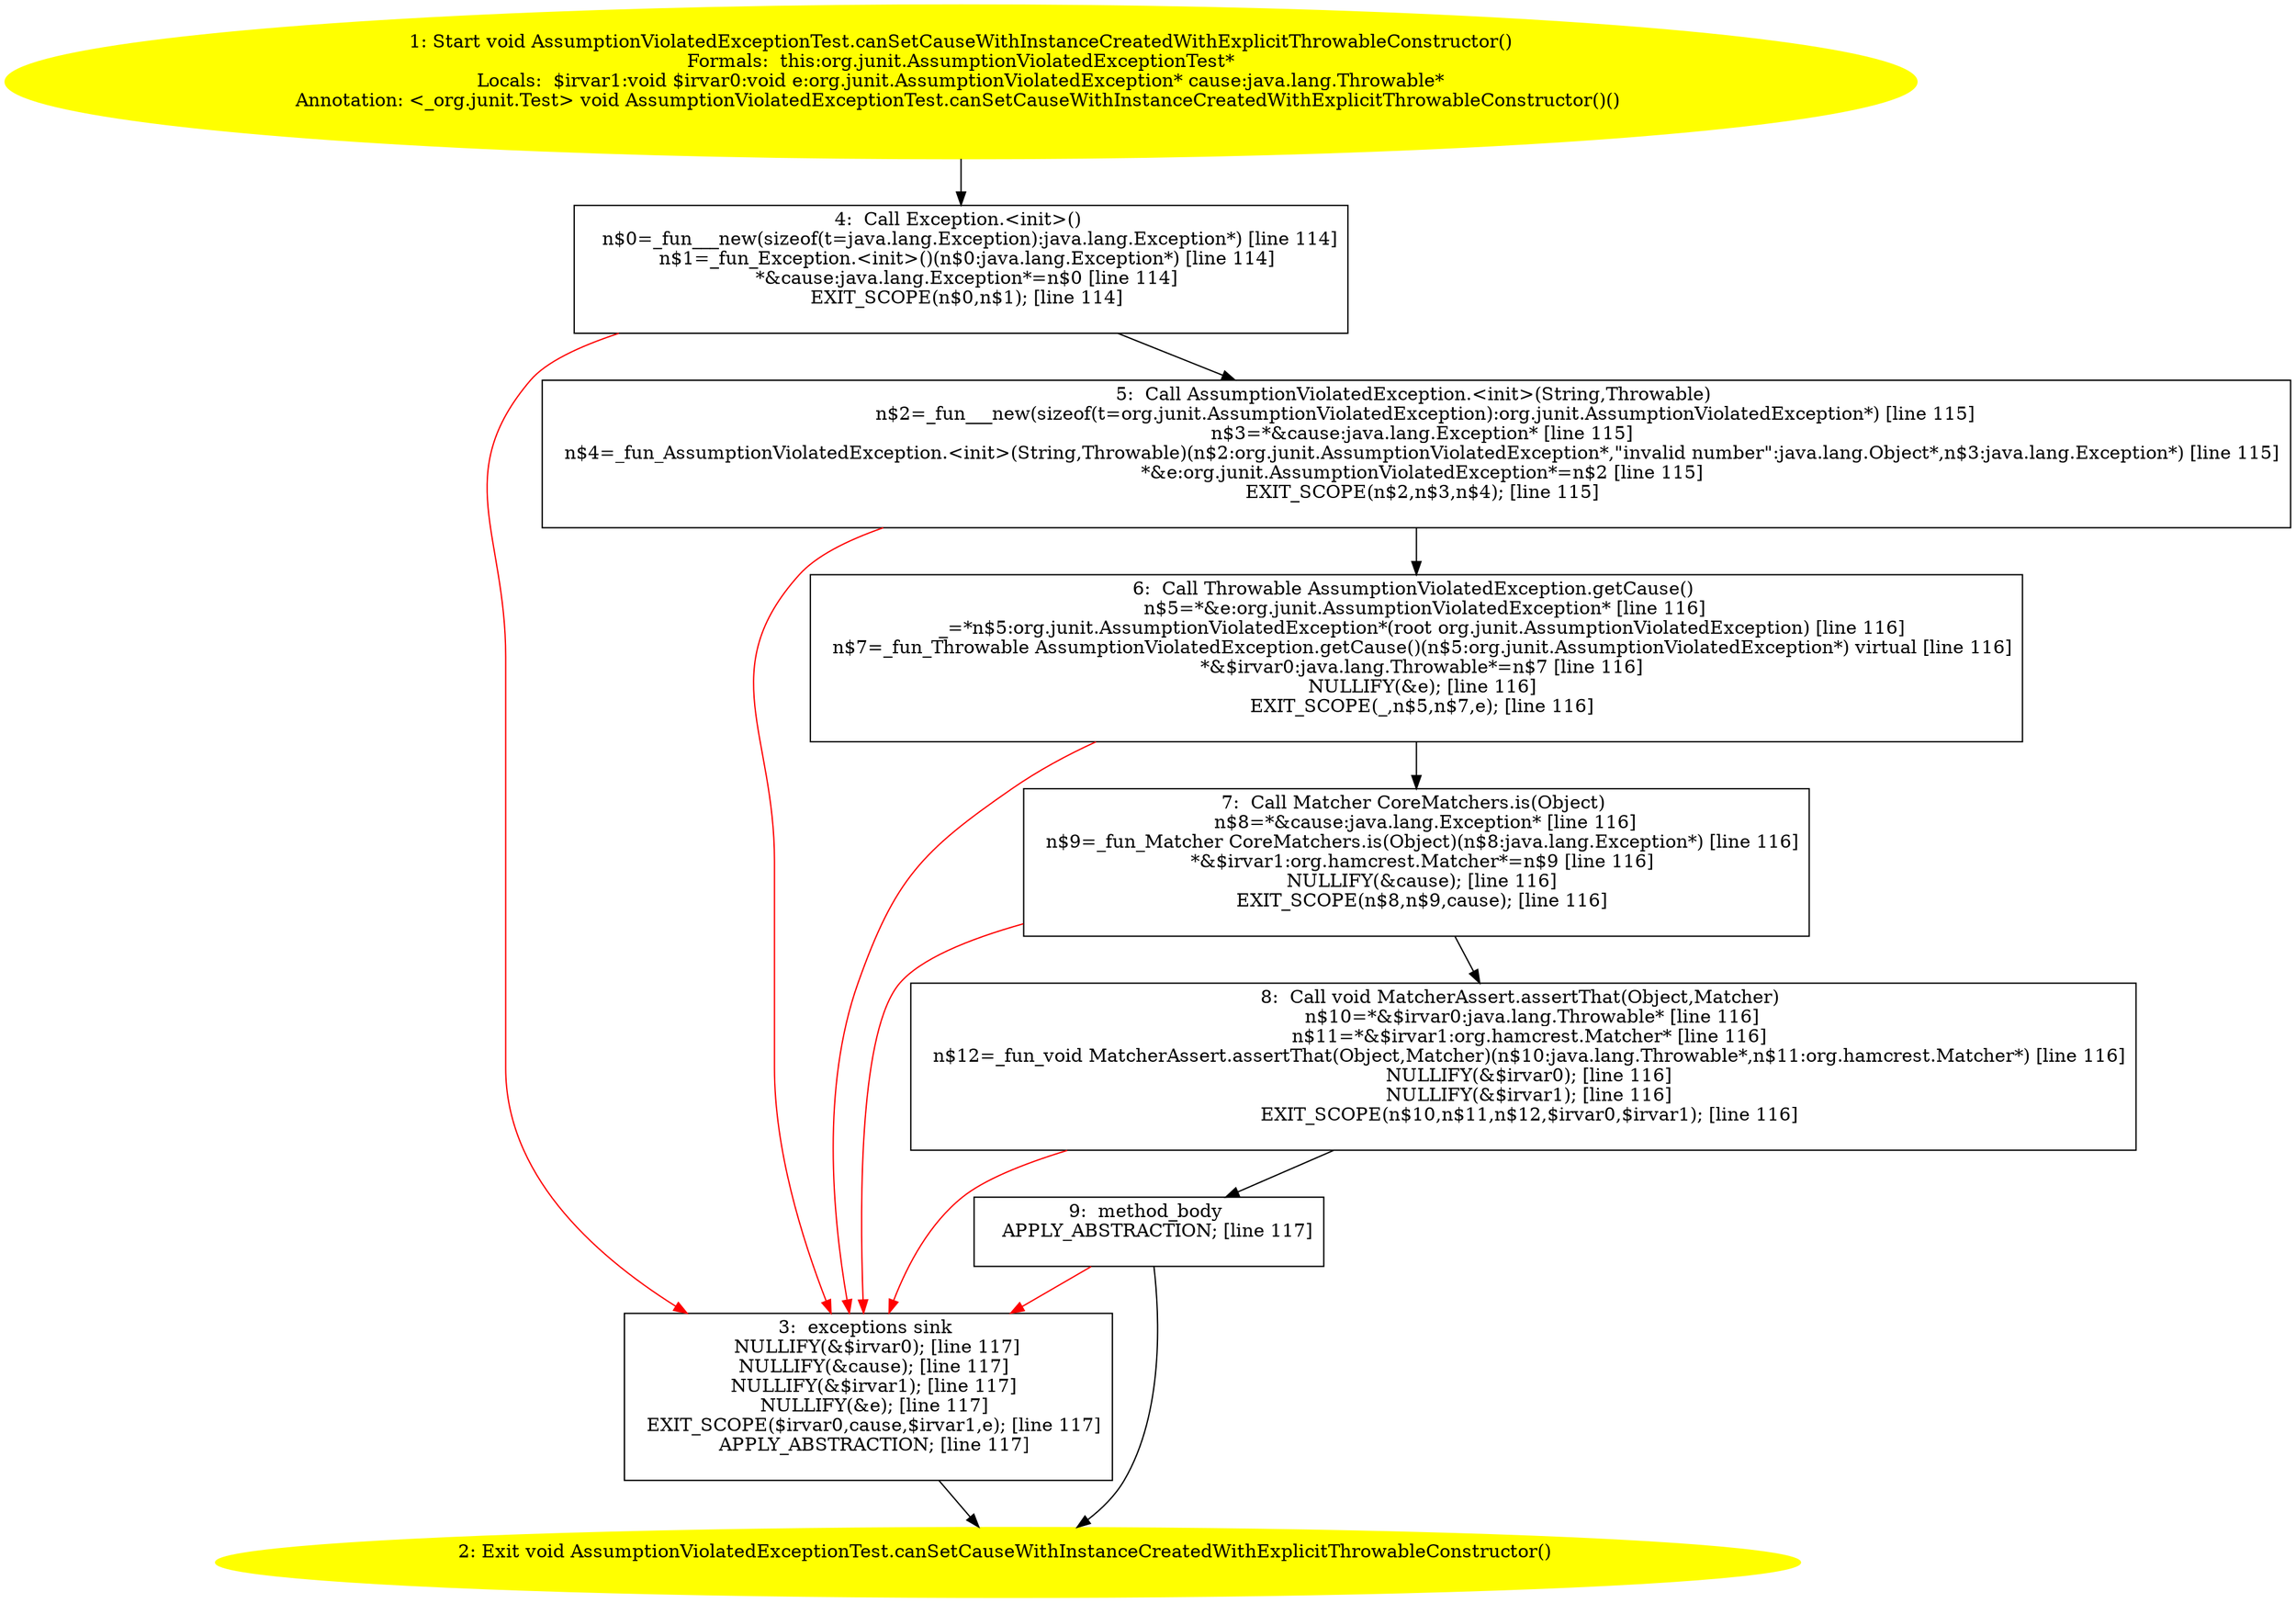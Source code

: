 /* @generated */
digraph cfg {
"org.junit.AssumptionViolatedExceptionTest.canSetCauseWithInstanceCreatedWithExplicitThrowableConstru.194dc1bd6da80a5e81c032a2f4a00578_1" [label="1: Start void AssumptionViolatedExceptionTest.canSetCauseWithInstanceCreatedWithExplicitThrowableConstructor()\nFormals:  this:org.junit.AssumptionViolatedExceptionTest*\nLocals:  $irvar1:void $irvar0:void e:org.junit.AssumptionViolatedException* cause:java.lang.Throwable*\nAnnotation: <_org.junit.Test> void AssumptionViolatedExceptionTest.canSetCauseWithInstanceCreatedWithExplicitThrowableConstructor()() \n  " color=yellow style=filled]
	

	 "org.junit.AssumptionViolatedExceptionTest.canSetCauseWithInstanceCreatedWithExplicitThrowableConstru.194dc1bd6da80a5e81c032a2f4a00578_1" -> "org.junit.AssumptionViolatedExceptionTest.canSetCauseWithInstanceCreatedWithExplicitThrowableConstru.194dc1bd6da80a5e81c032a2f4a00578_4" ;
"org.junit.AssumptionViolatedExceptionTest.canSetCauseWithInstanceCreatedWithExplicitThrowableConstru.194dc1bd6da80a5e81c032a2f4a00578_2" [label="2: Exit void AssumptionViolatedExceptionTest.canSetCauseWithInstanceCreatedWithExplicitThrowableConstructor() \n  " color=yellow style=filled]
	

"org.junit.AssumptionViolatedExceptionTest.canSetCauseWithInstanceCreatedWithExplicitThrowableConstru.194dc1bd6da80a5e81c032a2f4a00578_3" [label="3:  exceptions sink \n   NULLIFY(&$irvar0); [line 117]\n  NULLIFY(&cause); [line 117]\n  NULLIFY(&$irvar1); [line 117]\n  NULLIFY(&e); [line 117]\n  EXIT_SCOPE($irvar0,cause,$irvar1,e); [line 117]\n  APPLY_ABSTRACTION; [line 117]\n " shape="box"]
	

	 "org.junit.AssumptionViolatedExceptionTest.canSetCauseWithInstanceCreatedWithExplicitThrowableConstru.194dc1bd6da80a5e81c032a2f4a00578_3" -> "org.junit.AssumptionViolatedExceptionTest.canSetCauseWithInstanceCreatedWithExplicitThrowableConstru.194dc1bd6da80a5e81c032a2f4a00578_2" ;
"org.junit.AssumptionViolatedExceptionTest.canSetCauseWithInstanceCreatedWithExplicitThrowableConstru.194dc1bd6da80a5e81c032a2f4a00578_4" [label="4:  Call Exception.<init>() \n   n$0=_fun___new(sizeof(t=java.lang.Exception):java.lang.Exception*) [line 114]\n  n$1=_fun_Exception.<init>()(n$0:java.lang.Exception*) [line 114]\n  *&cause:java.lang.Exception*=n$0 [line 114]\n  EXIT_SCOPE(n$0,n$1); [line 114]\n " shape="box"]
	

	 "org.junit.AssumptionViolatedExceptionTest.canSetCauseWithInstanceCreatedWithExplicitThrowableConstru.194dc1bd6da80a5e81c032a2f4a00578_4" -> "org.junit.AssumptionViolatedExceptionTest.canSetCauseWithInstanceCreatedWithExplicitThrowableConstru.194dc1bd6da80a5e81c032a2f4a00578_5" ;
	 "org.junit.AssumptionViolatedExceptionTest.canSetCauseWithInstanceCreatedWithExplicitThrowableConstru.194dc1bd6da80a5e81c032a2f4a00578_4" -> "org.junit.AssumptionViolatedExceptionTest.canSetCauseWithInstanceCreatedWithExplicitThrowableConstru.194dc1bd6da80a5e81c032a2f4a00578_3" [color="red" ];
"org.junit.AssumptionViolatedExceptionTest.canSetCauseWithInstanceCreatedWithExplicitThrowableConstru.194dc1bd6da80a5e81c032a2f4a00578_5" [label="5:  Call AssumptionViolatedException.<init>(String,Throwable) \n   n$2=_fun___new(sizeof(t=org.junit.AssumptionViolatedException):org.junit.AssumptionViolatedException*) [line 115]\n  n$3=*&cause:java.lang.Exception* [line 115]\n  n$4=_fun_AssumptionViolatedException.<init>(String,Throwable)(n$2:org.junit.AssumptionViolatedException*,\"invalid number\":java.lang.Object*,n$3:java.lang.Exception*) [line 115]\n  *&e:org.junit.AssumptionViolatedException*=n$2 [line 115]\n  EXIT_SCOPE(n$2,n$3,n$4); [line 115]\n " shape="box"]
	

	 "org.junit.AssumptionViolatedExceptionTest.canSetCauseWithInstanceCreatedWithExplicitThrowableConstru.194dc1bd6da80a5e81c032a2f4a00578_5" -> "org.junit.AssumptionViolatedExceptionTest.canSetCauseWithInstanceCreatedWithExplicitThrowableConstru.194dc1bd6da80a5e81c032a2f4a00578_6" ;
	 "org.junit.AssumptionViolatedExceptionTest.canSetCauseWithInstanceCreatedWithExplicitThrowableConstru.194dc1bd6da80a5e81c032a2f4a00578_5" -> "org.junit.AssumptionViolatedExceptionTest.canSetCauseWithInstanceCreatedWithExplicitThrowableConstru.194dc1bd6da80a5e81c032a2f4a00578_3" [color="red" ];
"org.junit.AssumptionViolatedExceptionTest.canSetCauseWithInstanceCreatedWithExplicitThrowableConstru.194dc1bd6da80a5e81c032a2f4a00578_6" [label="6:  Call Throwable AssumptionViolatedException.getCause() \n   n$5=*&e:org.junit.AssumptionViolatedException* [line 116]\n  _=*n$5:org.junit.AssumptionViolatedException*(root org.junit.AssumptionViolatedException) [line 116]\n  n$7=_fun_Throwable AssumptionViolatedException.getCause()(n$5:org.junit.AssumptionViolatedException*) virtual [line 116]\n  *&$irvar0:java.lang.Throwable*=n$7 [line 116]\n  NULLIFY(&e); [line 116]\n  EXIT_SCOPE(_,n$5,n$7,e); [line 116]\n " shape="box"]
	

	 "org.junit.AssumptionViolatedExceptionTest.canSetCauseWithInstanceCreatedWithExplicitThrowableConstru.194dc1bd6da80a5e81c032a2f4a00578_6" -> "org.junit.AssumptionViolatedExceptionTest.canSetCauseWithInstanceCreatedWithExplicitThrowableConstru.194dc1bd6da80a5e81c032a2f4a00578_7" ;
	 "org.junit.AssumptionViolatedExceptionTest.canSetCauseWithInstanceCreatedWithExplicitThrowableConstru.194dc1bd6da80a5e81c032a2f4a00578_6" -> "org.junit.AssumptionViolatedExceptionTest.canSetCauseWithInstanceCreatedWithExplicitThrowableConstru.194dc1bd6da80a5e81c032a2f4a00578_3" [color="red" ];
"org.junit.AssumptionViolatedExceptionTest.canSetCauseWithInstanceCreatedWithExplicitThrowableConstru.194dc1bd6da80a5e81c032a2f4a00578_7" [label="7:  Call Matcher CoreMatchers.is(Object) \n   n$8=*&cause:java.lang.Exception* [line 116]\n  n$9=_fun_Matcher CoreMatchers.is(Object)(n$8:java.lang.Exception*) [line 116]\n  *&$irvar1:org.hamcrest.Matcher*=n$9 [line 116]\n  NULLIFY(&cause); [line 116]\n  EXIT_SCOPE(n$8,n$9,cause); [line 116]\n " shape="box"]
	

	 "org.junit.AssumptionViolatedExceptionTest.canSetCauseWithInstanceCreatedWithExplicitThrowableConstru.194dc1bd6da80a5e81c032a2f4a00578_7" -> "org.junit.AssumptionViolatedExceptionTest.canSetCauseWithInstanceCreatedWithExplicitThrowableConstru.194dc1bd6da80a5e81c032a2f4a00578_8" ;
	 "org.junit.AssumptionViolatedExceptionTest.canSetCauseWithInstanceCreatedWithExplicitThrowableConstru.194dc1bd6da80a5e81c032a2f4a00578_7" -> "org.junit.AssumptionViolatedExceptionTest.canSetCauseWithInstanceCreatedWithExplicitThrowableConstru.194dc1bd6da80a5e81c032a2f4a00578_3" [color="red" ];
"org.junit.AssumptionViolatedExceptionTest.canSetCauseWithInstanceCreatedWithExplicitThrowableConstru.194dc1bd6da80a5e81c032a2f4a00578_8" [label="8:  Call void MatcherAssert.assertThat(Object,Matcher) \n   n$10=*&$irvar0:java.lang.Throwable* [line 116]\n  n$11=*&$irvar1:org.hamcrest.Matcher* [line 116]\n  n$12=_fun_void MatcherAssert.assertThat(Object,Matcher)(n$10:java.lang.Throwable*,n$11:org.hamcrest.Matcher*) [line 116]\n  NULLIFY(&$irvar0); [line 116]\n  NULLIFY(&$irvar1); [line 116]\n  EXIT_SCOPE(n$10,n$11,n$12,$irvar0,$irvar1); [line 116]\n " shape="box"]
	

	 "org.junit.AssumptionViolatedExceptionTest.canSetCauseWithInstanceCreatedWithExplicitThrowableConstru.194dc1bd6da80a5e81c032a2f4a00578_8" -> "org.junit.AssumptionViolatedExceptionTest.canSetCauseWithInstanceCreatedWithExplicitThrowableConstru.194dc1bd6da80a5e81c032a2f4a00578_9" ;
	 "org.junit.AssumptionViolatedExceptionTest.canSetCauseWithInstanceCreatedWithExplicitThrowableConstru.194dc1bd6da80a5e81c032a2f4a00578_8" -> "org.junit.AssumptionViolatedExceptionTest.canSetCauseWithInstanceCreatedWithExplicitThrowableConstru.194dc1bd6da80a5e81c032a2f4a00578_3" [color="red" ];
"org.junit.AssumptionViolatedExceptionTest.canSetCauseWithInstanceCreatedWithExplicitThrowableConstru.194dc1bd6da80a5e81c032a2f4a00578_9" [label="9:  method_body \n   APPLY_ABSTRACTION; [line 117]\n " shape="box"]
	

	 "org.junit.AssumptionViolatedExceptionTest.canSetCauseWithInstanceCreatedWithExplicitThrowableConstru.194dc1bd6da80a5e81c032a2f4a00578_9" -> "org.junit.AssumptionViolatedExceptionTest.canSetCauseWithInstanceCreatedWithExplicitThrowableConstru.194dc1bd6da80a5e81c032a2f4a00578_2" ;
	 "org.junit.AssumptionViolatedExceptionTest.canSetCauseWithInstanceCreatedWithExplicitThrowableConstru.194dc1bd6da80a5e81c032a2f4a00578_9" -> "org.junit.AssumptionViolatedExceptionTest.canSetCauseWithInstanceCreatedWithExplicitThrowableConstru.194dc1bd6da80a5e81c032a2f4a00578_3" [color="red" ];
}
